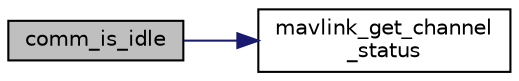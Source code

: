 digraph "comm_is_idle"
{
 // INTERACTIVE_SVG=YES
  edge [fontname="Helvetica",fontsize="10",labelfontname="Helvetica",labelfontsize="10"];
  node [fontname="Helvetica",fontsize="10",shape=record];
  rankdir="LR";
  Node1 [label="comm_is_idle",height=0.2,width=0.4,color="black", fillcolor="grey75", style="filled" fontcolor="black"];
  Node1 -> Node2 [color="midnightblue",fontsize="10",style="solid",fontname="Helvetica"];
  Node2 [label="mavlink_get_channel\l_status",height=0.2,width=0.4,color="black", fillcolor="white", style="filled",URL="$v0_89_2mavlink__helpers_8h.html#ac006d308067f48514ca5c0cf0b046c28"];
}
